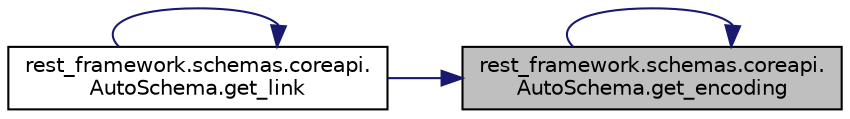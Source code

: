 digraph "rest_framework.schemas.coreapi.AutoSchema.get_encoding"
{
 // LATEX_PDF_SIZE
  edge [fontname="Helvetica",fontsize="10",labelfontname="Helvetica",labelfontsize="10"];
  node [fontname="Helvetica",fontsize="10",shape=record];
  rankdir="RL";
  Node1 [label="rest_framework.schemas.coreapi.\lAutoSchema.get_encoding",height=0.2,width=0.4,color="black", fillcolor="grey75", style="filled", fontcolor="black",tooltip=" "];
  Node1 -> Node1 [dir="back",color="midnightblue",fontsize="10",style="solid",fontname="Helvetica"];
  Node1 -> Node2 [dir="back",color="midnightblue",fontsize="10",style="solid",fontname="Helvetica"];
  Node2 [label="rest_framework.schemas.coreapi.\lAutoSchema.get_link",height=0.2,width=0.4,color="black", fillcolor="white", style="filled",URL="$d7/df1/classrest__framework_1_1schemas_1_1coreapi_1_1_auto_schema.html#a6fcfeba867044dac87befb54d34b6411",tooltip=" "];
  Node2 -> Node2 [dir="back",color="midnightblue",fontsize="10",style="solid",fontname="Helvetica"];
}
